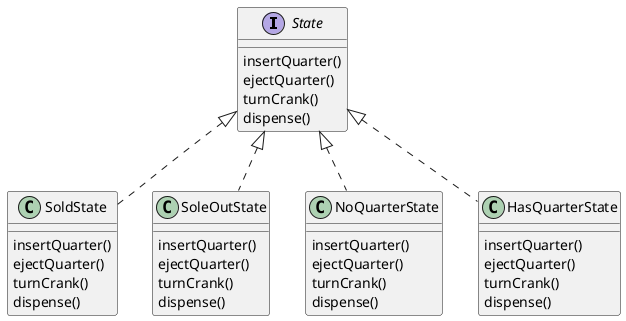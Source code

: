 @startuml
'https://plantuml.com/class-diagram

interface State {
    insertQuarter()
    ejectQuarter()
    turnCrank()
    dispense()
}

class SoldState {
    insertQuarter()
    ejectQuarter()
    turnCrank()
    dispense()
}

class SoleOutState {
    insertQuarter()
    ejectQuarter()
    turnCrank()
    dispense()
}

class NoQuarterState {
    insertQuarter()
    ejectQuarter()
    turnCrank()
    dispense()
}

class HasQuarterState {
    insertQuarter()
    ejectQuarter()
    turnCrank()
    dispense()
}

State <|.. SoldState
State <|.. SoleOutState
State <|.. NoQuarterState
State <|.. HasQuarterState

@enduml